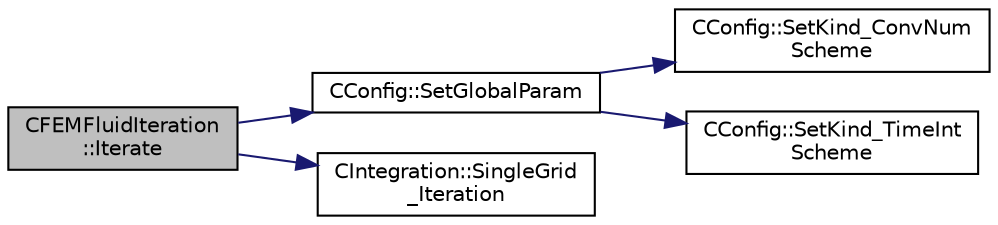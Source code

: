 digraph "CFEMFluidIteration::Iterate"
{
  edge [fontname="Helvetica",fontsize="10",labelfontname="Helvetica",labelfontsize="10"];
  node [fontname="Helvetica",fontsize="10",shape=record];
  rankdir="LR";
  Node4 [label="CFEMFluidIteration\l::Iterate",height=0.2,width=0.4,color="black", fillcolor="grey75", style="filled", fontcolor="black"];
  Node4 -> Node5 [color="midnightblue",fontsize="10",style="solid",fontname="Helvetica"];
  Node5 [label="CConfig::SetGlobalParam",height=0.2,width=0.4,color="black", fillcolor="white", style="filled",URL="$class_c_config.html#ac29cab2054fa1a6306790bf06df807e2",tooltip="Set the global parameters of each simulation for each runtime system. "];
  Node5 -> Node6 [color="midnightblue",fontsize="10",style="solid",fontname="Helvetica"];
  Node6 [label="CConfig::SetKind_ConvNum\lScheme",height=0.2,width=0.4,color="black", fillcolor="white", style="filled",URL="$class_c_config.html#a00fe3327e64dc4702368b049cd2f3f7a",tooltip="Set the parameters of the convective numerical scheme. "];
  Node5 -> Node7 [color="midnightblue",fontsize="10",style="solid",fontname="Helvetica"];
  Node7 [label="CConfig::SetKind_TimeInt\lScheme",height=0.2,width=0.4,color="black", fillcolor="white", style="filled",URL="$class_c_config.html#aeab5b83d725a0a87973af7bb9fa90e6c",tooltip="Set the kind of time integration scheme. "];
  Node4 -> Node8 [color="midnightblue",fontsize="10",style="solid",fontname="Helvetica"];
  Node8 [label="CIntegration::SingleGrid\l_Iteration",height=0.2,width=0.4,color="black", fillcolor="white", style="filled",URL="$class_c_integration.html#a0633b34634608aa4fd2bde1579dffec9",tooltip="A virtual member. "];
}
